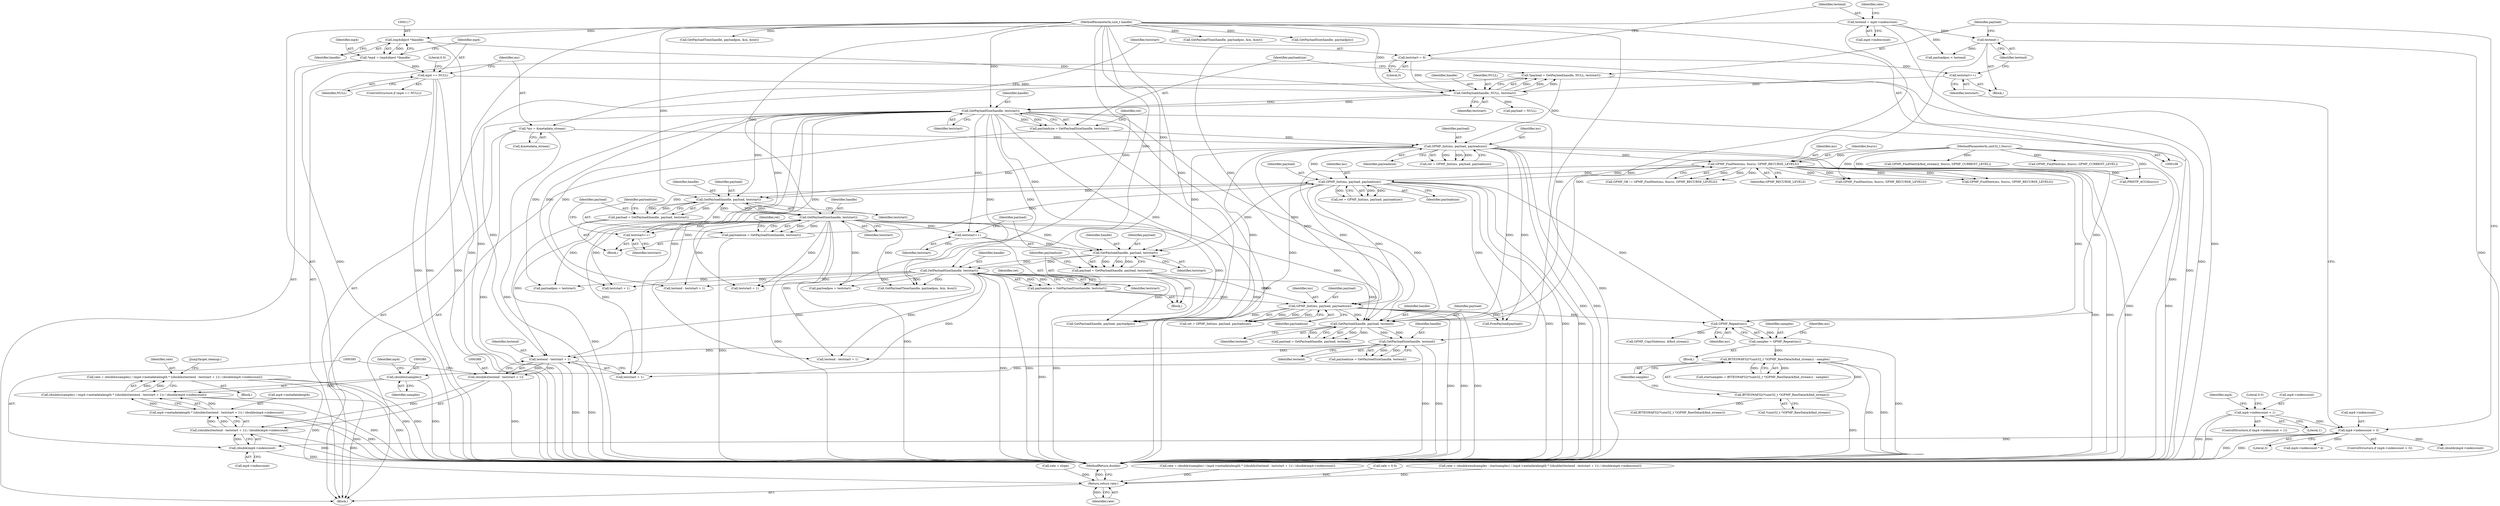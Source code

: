 digraph "1_gpmf-parser_341f12cd5b97ab419e53853ca00176457c9f1681_1@integer" {
"1000376" [label="(Call,rate = (double)(samples) / (mp4->metadatalength * ((double)(testend - teststart + 1)) / (double)mp4->indexcount))"];
"1000378" [label="(Call,(double)(samples) / (mp4->metadatalength * ((double)(testend - teststart + 1)) / (double)mp4->indexcount))"];
"1000379" [label="(Call,(double)(samples))"];
"1000289" [label="(Call,BYTESWAP32(*(uint32_t *)GPMF_RawData(&find_stream)) - samples)"];
"1000290" [label="(Call,BYTESWAP32(*(uint32_t *)GPMF_RawData(&find_stream)))"];
"1000264" [label="(Call,samples = GPMF_Repeat(ms))"];
"1000266" [label="(Call,GPMF_Repeat(ms))"];
"1000254" [label="(Call,GPMF_Init(ms, payload, payloadsize))"];
"1000180" [label="(Call,GPMF_Init(ms, payload, payloadsize))"];
"1000127" [label="(Call,*ms = &metadata_stream)"];
"1000165" [label="(Call,*payload = GetPayload(handle, NULL, teststart))"];
"1000167" [label="(Call,GetPayload(handle, NULL, teststart))"];
"1000116" [label="(Call,(mp4object *)handle)"];
"1000109" [label="(MethodParameterIn,size_t handle)"];
"1000120" [label="(Call,mp4 == NULL)"];
"1000114" [label="(Call,*mp4 = (mp4object *)handle)"];
"1000132" [label="(Call,teststart = 0)"];
"1000160" [label="(Call,teststart++)"];
"1000172" [label="(Call,payloadsize = GetPayloadSize(handle, teststart))"];
"1000174" [label="(Call,GetPayloadSize(handle, teststart))"];
"1000209" [label="(Call,GPMF_FindNext(ms, fourcc, GPMF_RECURSE_LEVELS))"];
"1000232" [label="(Call,GPMF_Init(ms, payload, payloadsize))"];
"1000219" [label="(Call,payload = GetPayload(handle, payload, teststart))"];
"1000221" [label="(Call,GetPayload(handle, payload, teststart))"];
"1000227" [label="(Call,GetPayloadSize(handle, teststart))"];
"1000217" [label="(Call,teststart++)"];
"1000225" [label="(Call,payloadsize = GetPayloadSize(handle, teststart))"];
"1000110" [label="(MethodParameterIn,uint32_t fourcc)"];
"1000241" [label="(Call,payload = GetPayload(handle, payload, teststart))"];
"1000243" [label="(Call,GetPayload(handle, payload, teststart))"];
"1000239" [label="(Call,teststart++)"];
"1000247" [label="(Call,payloadsize = GetPayloadSize(handle, teststart))"];
"1000249" [label="(Call,GetPayloadSize(handle, teststart))"];
"1000382" [label="(Call,mp4->metadatalength * ((double)(testend - teststart + 1)) / (double)mp4->indexcount)"];
"1000386" [label="(Call,((double)(testend - teststart + 1)) / (double)mp4->indexcount)"];
"1000387" [label="(Call,(double)(testend - teststart + 1))"];
"1000389" [label="(Call,testend - teststart + 1)"];
"1000306" [label="(Call,GetPayloadSize(handle, testend))"];
"1000300" [label="(Call,GetPayload(handle, payload, testend))"];
"1000162" [label="(Call,testend--)"];
"1000136" [label="(Call,testend = mp4->indexcount)"];
"1000394" [label="(Call,(double)mp4->indexcount)"];
"1000154" [label="(Call,mp4->indexcount > 3)"];
"1000146" [label="(Call,mp4->indexcount < 1)"];
"1000701" [label="(Return,return rate;)"];
"1000120" [label="(Call,mp4 == NULL)"];
"1000227" [label="(Call,GetPayloadSize(handle, teststart))"];
"1000307" [label="(Identifier,handle)"];
"1000365" [label="(Call,testend - teststart + 1)"];
"1000160" [label="(Call,teststart++)"];
"1000162" [label="(Call,testend--)"];
"1000287" [label="(Call,startsamples = BYTESWAP32(*(uint32_t *)GPMF_RawData(&find_stream)) - samples)"];
"1000129" [label="(Call,&metadata_stream)"];
"1000387" [label="(Call,(double)(testend - teststart + 1))"];
"1000156" [label="(Identifier,mp4)"];
"1000165" [label="(Call,*payload = GetPayload(handle, NULL, teststart))"];
"1000518" [label="(Call,GPMF_FindNext(ms, fourcc, GPMF_CURRENT_LEVEL))"];
"1000233" [label="(Identifier,ms)"];
"1000152" [label="(Literal,0.0)"];
"1000254" [label="(Call,GPMF_Init(ms, payload, payloadsize))"];
"1000302" [label="(Identifier,payload)"];
"1000532" [label="(Call,GetPayloadTime(handle, payloadpos, &in, &out))"];
"1000269" [label="(Call,GPMF_CopyState(ms, &find_stream))"];
"1000243" [label="(Call,GetPayload(handle, payload, teststart))"];
"1000300" [label="(Call,GetPayload(handle, payload, testend))"];
"1000212" [label="(Identifier,GPMF_RECURSE_LEVELS)"];
"1000210" [label="(Identifier,ms)"];
"1000223" [label="(Identifier,payload)"];
"1000218" [label="(Identifier,teststart)"];
"1000431" [label="(Call,mp4->indexcount * 4)"];
"1000159" [label="(Block,)"];
"1000242" [label="(Identifier,payload)"];
"1000262" [label="(Block,)"];
"1000255" [label="(Identifier,ms)"];
"1000377" [label="(Identifier,rate)"];
"1000390" [label="(Identifier,testend)"];
"1000297" [label="(Identifier,samples)"];
"1000454" [label="(Call,payloadpos < testend)"];
"1000221" [label="(Call,GetPayload(handle, payload, teststart))"];
"1000267" [label="(Identifier,ms)"];
"1000183" [label="(Identifier,payloadsize)"];
"1000301" [label="(Identifier,handle)"];
"1000138" [label="(Call,mp4->indexcount)"];
"1000225" [label="(Call,payloadsize = GetPayloadSize(handle, teststart))"];
"1000471" [label="(Call,GetPayloadSize(handle, payloadpos))"];
"1000154" [label="(Call,mp4->indexcount > 3)"];
"1000172" [label="(Call,payloadsize = GetPayloadSize(handle, teststart))"];
"1000382" [label="(Call,mp4->metadatalength * ((double)(testend - teststart + 1)) / (double)mp4->indexcount)"];
"1000244" [label="(Identifier,handle)"];
"1000251" [label="(Identifier,teststart)"];
"1000168" [label="(Identifier,handle)"];
"1000181" [label="(Identifier,ms)"];
"1000217" [label="(Call,teststart++)"];
"1000174" [label="(Call,GetPayloadSize(handle, teststart))"];
"1000248" [label="(Identifier,payloadsize)"];
"1000137" [label="(Identifier,testend)"];
"1000234" [label="(Identifier,payload)"];
"1000124" [label="(Literal,0.0)"];
"1000176" [label="(Identifier,teststart)"];
"1000147" [label="(Call,mp4->indexcount)"];
"1000146" [label="(Call,mp4->indexcount < 1)"];
"1000213" [label="(Block,)"];
"1000323" [label="(Call,GPMF_FindNext(ms, fourcc, GPMF_RECURSE_LEVELS))"];
"1000306" [label="(Call,GetPayloadSize(handle, testend))"];
"1000122" [label="(Identifier,NULL)"];
"1000666" [label="(Call,rate = (double)(samples) / (mp4->metadatalength * ((double)(testend - teststart + 1)) / (double)mp4->indexcount))"];
"1000224" [label="(Identifier,teststart)"];
"1000696" [label="(Call,FreePayload(payload))"];
"1000127" [label="(Call,*ms = &metadata_stream)"];
"1000241" [label="(Call,payload = GetPayload(handle, payload, teststart))"];
"1000175" [label="(Identifier,handle)"];
"1000178" [label="(Call,ret = GPMF_Init(ms, payload, payloadsize))"];
"1000304" [label="(Call,payloadsize = GetPayloadSize(handle, testend))"];
"1000266" [label="(Call,GPMF_Repeat(ms))"];
"1000270" [label="(Identifier,ms)"];
"1000228" [label="(Identifier,handle)"];
"1000170" [label="(Identifier,teststart)"];
"1000161" [label="(Identifier,teststart)"];
"1000367" [label="(Call,teststart + 1)"];
"1000143" [label="(Identifier,rate)"];
"1000115" [label="(Identifier,mp4)"];
"1000286" [label="(Block,)"];
"1000166" [label="(Identifier,payload)"];
"1000384" [label="(Identifier,mp4)"];
"1000128" [label="(Identifier,ms)"];
"1000173" [label="(Identifier,payloadsize)"];
"1000222" [label="(Identifier,handle)"];
"1000376" [label="(Call,rate = (double)(samples) / (mp4->metadatalength * ((double)(testend - teststart + 1)) / (double)mp4->indexcount))"];
"1000134" [label="(Literal,0)"];
"1000169" [label="(Identifier,NULL)"];
"1000240" [label="(Identifier,teststart)"];
"1000386" [label="(Call,((double)(testend - teststart + 1)) / (double)mp4->indexcount)"];
"1000235" [label="(Identifier,payloadsize)"];
"1000290" [label="(Call,BYTESWAP32(*(uint32_t *)GPMF_RawData(&find_stream)))"];
"1000488" [label="(Call,GPMF_FindNext(ms, fourcc, GPMF_RECURSE_LEVELS))"];
"1000150" [label="(Literal,1)"];
"1000109" [label="(MethodParameterIn,size_t handle)"];
"1000389" [label="(Call,testend - teststart + 1)"];
"1000265" [label="(Identifier,samples)"];
"1000252" [label="(Call,ret = GPMF_Init(ms, payload, payloadsize))"];
"1000289" [label="(Call,BYTESWAP32(*(uint32_t *)GPMF_RawData(&find_stream)) - samples)"];
"1000153" [label="(ControlStructure,if (mp4->indexcount > 3))"];
"1000394" [label="(Call,(double)mp4->indexcount)"];
"1000303" [label="(Identifier,testend)"];
"1000219" [label="(Call,payload = GetPayload(handle, payload, teststart))"];
"1000451" [label="(Call,payloadpos = teststart)"];
"1000370" [label="(Call,(double)mp4->indexcount)"];
"1000383" [label="(Call,mp4->metadatalength)"];
"1000698" [label="(Call,payload = NULL)"];
"1000229" [label="(Identifier,teststart)"];
"1000231" [label="(Identifier,ret)"];
"1000112" [label="(Block,)"];
"1000182" [label="(Identifier,payload)"];
"1000257" [label="(Identifier,payloadsize)"];
"1000343" [label="(Call,BYTESWAP32(*(uint32_t *)GPMF_RawData(&find_stream)))"];
"1000245" [label="(Identifier,payload)"];
"1000391" [label="(Call,teststart + 1)"];
"1000249" [label="(Call,GetPayloadSize(handle, teststart))"];
"1000132" [label="(Call,teststart = 0)"];
"1000179" [label="(Identifier,ret)"];
"1000702" [label="(Identifier,rate)"];
"1000298" [label="(Call,payload = GetPayload(handle, payload, testend))"];
"1000256" [label="(Identifier,payload)"];
"1000703" [label="(MethodReturn,double)"];
"1000209" [label="(Call,GPMF_FindNext(ms, fourcc, GPMF_RECURSE_LEVELS))"];
"1000226" [label="(Identifier,payloadsize)"];
"1000381" [label="(Identifier,samples)"];
"1000246" [label="(Identifier,teststart)"];
"1000145" [label="(ControlStructure,if (mp4->indexcount < 1))"];
"1000142" [label="(Call,rate = 0.0)"];
"1000207" [label="(Call,GPMF_OK != GPMF_FindNext(ms, fourcc, GPMF_RECURSE_LEVELS))"];
"1000465" [label="(Call,GetPayload(handle, payload, payloadpos))"];
"1000238" [label="(Block,)"];
"1000250" [label="(Identifier,handle)"];
"1000308" [label="(Identifier,testend)"];
"1000121" [label="(Identifier,mp4)"];
"1000591" [label="(Call,payloadpos = teststart)"];
"1000681" [label="(Call,teststart + 1)"];
"1000211" [label="(Identifier,fourcc)"];
"1000253" [label="(Identifier,ret)"];
"1000167" [label="(Call,GetPayload(handle, NULL, teststart))"];
"1000291" [label="(Call,*(uint32_t *)GPMF_RawData(&find_stream))"];
"1000602" [label="(Call,GetPayloadTime(handle, payloadpos, &in, &out))"];
"1000567" [label="(Call,GetPayloadTime(handle, payloadpos, &in, &out))"];
"1000180" [label="(Call,GPMF_Init(ms, payload, payloadsize))"];
"1000232" [label="(Call,GPMF_Init(ms, payload, payloadsize))"];
"1000118" [label="(Identifier,handle)"];
"1000119" [label="(ControlStructure,if (mp4 == NULL))"];
"1000396" [label="(Call,mp4->indexcount)"];
"1000114" [label="(Call,*mp4 = (mp4object *)handle)"];
"1000264" [label="(Call,samples = GPMF_Repeat(ms))"];
"1000163" [label="(Identifier,testend)"];
"1000136" [label="(Call,testend = mp4->indexcount)"];
"1000350" [label="(Call,rate = (double)(endsamples - startsamples) / (mp4->metadatalength * ((double)(testend - teststart + 1)) / (double)mp4->indexcount))"];
"1000661" [label="(Call,rate = slope)"];
"1000378" [label="(Call,(double)(samples) / (mp4->metadatalength * ((double)(testend - teststart + 1)) / (double)mp4->indexcount))"];
"1000379" [label="(Call,(double)(samples))"];
"1000247" [label="(Call,payloadsize = GetPayloadSize(handle, teststart))"];
"1000692" [label="(JumpTarget,cleanup:)"];
"1000116" [label="(Call,(mp4object *)handle)"];
"1000133" [label="(Identifier,teststart)"];
"1000158" [label="(Literal,3)"];
"1000220" [label="(Identifier,payload)"];
"1000155" [label="(Call,mp4->indexcount)"];
"1000501" [label="(Call,GPMF_FindNext(&find_stream2, fourcc, GPMF_CURRENT_LEVEL))"];
"1000701" [label="(Return,return rate;)"];
"1000230" [label="(Call,ret = GPMF_Init(ms, payload, payloadsize))"];
"1000679" [label="(Call,testend - teststart + 1)"];
"1000239" [label="(Call,teststart++)"];
"1000653" [label="(Call,PRINTF_4CC(fourcc))"];
"1000110" [label="(MethodParameterIn,uint32_t fourcc)"];
"1000376" -> "1000286"  [label="AST: "];
"1000376" -> "1000378"  [label="CFG: "];
"1000377" -> "1000376"  [label="AST: "];
"1000378" -> "1000376"  [label="AST: "];
"1000692" -> "1000376"  [label="CFG: "];
"1000376" -> "1000703"  [label="DDG: "];
"1000376" -> "1000703"  [label="DDG: "];
"1000378" -> "1000376"  [label="DDG: "];
"1000378" -> "1000376"  [label="DDG: "];
"1000376" -> "1000701"  [label="DDG: "];
"1000378" -> "1000382"  [label="CFG: "];
"1000379" -> "1000378"  [label="AST: "];
"1000382" -> "1000378"  [label="AST: "];
"1000378" -> "1000703"  [label="DDG: "];
"1000378" -> "1000703"  [label="DDG: "];
"1000379" -> "1000378"  [label="DDG: "];
"1000382" -> "1000378"  [label="DDG: "];
"1000382" -> "1000378"  [label="DDG: "];
"1000379" -> "1000381"  [label="CFG: "];
"1000380" -> "1000379"  [label="AST: "];
"1000381" -> "1000379"  [label="AST: "];
"1000384" -> "1000379"  [label="CFG: "];
"1000379" -> "1000703"  [label="DDG: "];
"1000289" -> "1000379"  [label="DDG: "];
"1000289" -> "1000287"  [label="AST: "];
"1000289" -> "1000297"  [label="CFG: "];
"1000290" -> "1000289"  [label="AST: "];
"1000297" -> "1000289"  [label="AST: "];
"1000287" -> "1000289"  [label="CFG: "];
"1000289" -> "1000703"  [label="DDG: "];
"1000289" -> "1000703"  [label="DDG: "];
"1000289" -> "1000287"  [label="DDG: "];
"1000289" -> "1000287"  [label="DDG: "];
"1000290" -> "1000289"  [label="DDG: "];
"1000264" -> "1000289"  [label="DDG: "];
"1000290" -> "1000291"  [label="CFG: "];
"1000291" -> "1000290"  [label="AST: "];
"1000297" -> "1000290"  [label="CFG: "];
"1000290" -> "1000703"  [label="DDG: "];
"1000290" -> "1000343"  [label="DDG: "];
"1000264" -> "1000262"  [label="AST: "];
"1000264" -> "1000266"  [label="CFG: "];
"1000265" -> "1000264"  [label="AST: "];
"1000266" -> "1000264"  [label="AST: "];
"1000270" -> "1000264"  [label="CFG: "];
"1000264" -> "1000703"  [label="DDG: "];
"1000266" -> "1000264"  [label="DDG: "];
"1000266" -> "1000267"  [label="CFG: "];
"1000267" -> "1000266"  [label="AST: "];
"1000254" -> "1000266"  [label="DDG: "];
"1000180" -> "1000266"  [label="DDG: "];
"1000209" -> "1000266"  [label="DDG: "];
"1000232" -> "1000266"  [label="DDG: "];
"1000266" -> "1000269"  [label="DDG: "];
"1000254" -> "1000252"  [label="AST: "];
"1000254" -> "1000257"  [label="CFG: "];
"1000255" -> "1000254"  [label="AST: "];
"1000256" -> "1000254"  [label="AST: "];
"1000257" -> "1000254"  [label="AST: "];
"1000252" -> "1000254"  [label="CFG: "];
"1000254" -> "1000703"  [label="DDG: "];
"1000254" -> "1000703"  [label="DDG: "];
"1000254" -> "1000703"  [label="DDG: "];
"1000254" -> "1000252"  [label="DDG: "];
"1000254" -> "1000252"  [label="DDG: "];
"1000254" -> "1000252"  [label="DDG: "];
"1000180" -> "1000254"  [label="DDG: "];
"1000209" -> "1000254"  [label="DDG: "];
"1000232" -> "1000254"  [label="DDG: "];
"1000241" -> "1000254"  [label="DDG: "];
"1000247" -> "1000254"  [label="DDG: "];
"1000254" -> "1000300"  [label="DDG: "];
"1000254" -> "1000465"  [label="DDG: "];
"1000254" -> "1000696"  [label="DDG: "];
"1000180" -> "1000178"  [label="AST: "];
"1000180" -> "1000183"  [label="CFG: "];
"1000181" -> "1000180"  [label="AST: "];
"1000182" -> "1000180"  [label="AST: "];
"1000183" -> "1000180"  [label="AST: "];
"1000178" -> "1000180"  [label="CFG: "];
"1000180" -> "1000703"  [label="DDG: "];
"1000180" -> "1000703"  [label="DDG: "];
"1000180" -> "1000703"  [label="DDG: "];
"1000180" -> "1000178"  [label="DDG: "];
"1000180" -> "1000178"  [label="DDG: "];
"1000180" -> "1000178"  [label="DDG: "];
"1000127" -> "1000180"  [label="DDG: "];
"1000165" -> "1000180"  [label="DDG: "];
"1000172" -> "1000180"  [label="DDG: "];
"1000180" -> "1000209"  [label="DDG: "];
"1000180" -> "1000221"  [label="DDG: "];
"1000180" -> "1000232"  [label="DDG: "];
"1000180" -> "1000243"  [label="DDG: "];
"1000180" -> "1000300"  [label="DDG: "];
"1000180" -> "1000465"  [label="DDG: "];
"1000180" -> "1000696"  [label="DDG: "];
"1000127" -> "1000112"  [label="AST: "];
"1000127" -> "1000129"  [label="CFG: "];
"1000128" -> "1000127"  [label="AST: "];
"1000129" -> "1000127"  [label="AST: "];
"1000133" -> "1000127"  [label="CFG: "];
"1000127" -> "1000703"  [label="DDG: "];
"1000127" -> "1000703"  [label="DDG: "];
"1000165" -> "1000112"  [label="AST: "];
"1000165" -> "1000167"  [label="CFG: "];
"1000166" -> "1000165"  [label="AST: "];
"1000167" -> "1000165"  [label="AST: "];
"1000173" -> "1000165"  [label="CFG: "];
"1000165" -> "1000703"  [label="DDG: "];
"1000167" -> "1000165"  [label="DDG: "];
"1000167" -> "1000165"  [label="DDG: "];
"1000167" -> "1000165"  [label="DDG: "];
"1000167" -> "1000170"  [label="CFG: "];
"1000168" -> "1000167"  [label="AST: "];
"1000169" -> "1000167"  [label="AST: "];
"1000170" -> "1000167"  [label="AST: "];
"1000167" -> "1000703"  [label="DDG: "];
"1000116" -> "1000167"  [label="DDG: "];
"1000109" -> "1000167"  [label="DDG: "];
"1000120" -> "1000167"  [label="DDG: "];
"1000132" -> "1000167"  [label="DDG: "];
"1000160" -> "1000167"  [label="DDG: "];
"1000167" -> "1000174"  [label="DDG: "];
"1000167" -> "1000174"  [label="DDG: "];
"1000167" -> "1000698"  [label="DDG: "];
"1000116" -> "1000114"  [label="AST: "];
"1000116" -> "1000118"  [label="CFG: "];
"1000117" -> "1000116"  [label="AST: "];
"1000118" -> "1000116"  [label="AST: "];
"1000114" -> "1000116"  [label="CFG: "];
"1000116" -> "1000703"  [label="DDG: "];
"1000116" -> "1000114"  [label="DDG: "];
"1000109" -> "1000116"  [label="DDG: "];
"1000109" -> "1000108"  [label="AST: "];
"1000109" -> "1000703"  [label="DDG: "];
"1000109" -> "1000174"  [label="DDG: "];
"1000109" -> "1000221"  [label="DDG: "];
"1000109" -> "1000227"  [label="DDG: "];
"1000109" -> "1000243"  [label="DDG: "];
"1000109" -> "1000249"  [label="DDG: "];
"1000109" -> "1000300"  [label="DDG: "];
"1000109" -> "1000306"  [label="DDG: "];
"1000109" -> "1000465"  [label="DDG: "];
"1000109" -> "1000471"  [label="DDG: "];
"1000109" -> "1000532"  [label="DDG: "];
"1000109" -> "1000567"  [label="DDG: "];
"1000109" -> "1000602"  [label="DDG: "];
"1000120" -> "1000119"  [label="AST: "];
"1000120" -> "1000122"  [label="CFG: "];
"1000121" -> "1000120"  [label="AST: "];
"1000122" -> "1000120"  [label="AST: "];
"1000124" -> "1000120"  [label="CFG: "];
"1000128" -> "1000120"  [label="CFG: "];
"1000120" -> "1000703"  [label="DDG: "];
"1000120" -> "1000703"  [label="DDG: "];
"1000120" -> "1000703"  [label="DDG: "];
"1000114" -> "1000120"  [label="DDG: "];
"1000114" -> "1000112"  [label="AST: "];
"1000115" -> "1000114"  [label="AST: "];
"1000121" -> "1000114"  [label="CFG: "];
"1000114" -> "1000703"  [label="DDG: "];
"1000132" -> "1000112"  [label="AST: "];
"1000132" -> "1000134"  [label="CFG: "];
"1000133" -> "1000132"  [label="AST: "];
"1000134" -> "1000132"  [label="AST: "];
"1000137" -> "1000132"  [label="CFG: "];
"1000132" -> "1000703"  [label="DDG: "];
"1000132" -> "1000160"  [label="DDG: "];
"1000160" -> "1000159"  [label="AST: "];
"1000160" -> "1000161"  [label="CFG: "];
"1000161" -> "1000160"  [label="AST: "];
"1000163" -> "1000160"  [label="CFG: "];
"1000172" -> "1000112"  [label="AST: "];
"1000172" -> "1000174"  [label="CFG: "];
"1000173" -> "1000172"  [label="AST: "];
"1000174" -> "1000172"  [label="AST: "];
"1000179" -> "1000172"  [label="CFG: "];
"1000172" -> "1000703"  [label="DDG: "];
"1000174" -> "1000172"  [label="DDG: "];
"1000174" -> "1000172"  [label="DDG: "];
"1000174" -> "1000176"  [label="CFG: "];
"1000175" -> "1000174"  [label="AST: "];
"1000176" -> "1000174"  [label="AST: "];
"1000174" -> "1000703"  [label="DDG: "];
"1000174" -> "1000703"  [label="DDG: "];
"1000174" -> "1000217"  [label="DDG: "];
"1000174" -> "1000221"  [label="DDG: "];
"1000174" -> "1000239"  [label="DDG: "];
"1000174" -> "1000243"  [label="DDG: "];
"1000174" -> "1000300"  [label="DDG: "];
"1000174" -> "1000365"  [label="DDG: "];
"1000174" -> "1000367"  [label="DDG: "];
"1000174" -> "1000389"  [label="DDG: "];
"1000174" -> "1000391"  [label="DDG: "];
"1000174" -> "1000451"  [label="DDG: "];
"1000174" -> "1000465"  [label="DDG: "];
"1000174" -> "1000591"  [label="DDG: "];
"1000174" -> "1000602"  [label="DDG: "];
"1000174" -> "1000679"  [label="DDG: "];
"1000174" -> "1000681"  [label="DDG: "];
"1000209" -> "1000207"  [label="AST: "];
"1000209" -> "1000212"  [label="CFG: "];
"1000210" -> "1000209"  [label="AST: "];
"1000211" -> "1000209"  [label="AST: "];
"1000212" -> "1000209"  [label="AST: "];
"1000207" -> "1000209"  [label="CFG: "];
"1000209" -> "1000703"  [label="DDG: "];
"1000209" -> "1000703"  [label="DDG: "];
"1000209" -> "1000703"  [label="DDG: "];
"1000209" -> "1000207"  [label="DDG: "];
"1000209" -> "1000207"  [label="DDG: "];
"1000209" -> "1000207"  [label="DDG: "];
"1000232" -> "1000209"  [label="DDG: "];
"1000110" -> "1000209"  [label="DDG: "];
"1000209" -> "1000232"  [label="DDG: "];
"1000209" -> "1000323"  [label="DDG: "];
"1000209" -> "1000323"  [label="DDG: "];
"1000209" -> "1000488"  [label="DDG: "];
"1000209" -> "1000488"  [label="DDG: "];
"1000209" -> "1000653"  [label="DDG: "];
"1000232" -> "1000230"  [label="AST: "];
"1000232" -> "1000235"  [label="CFG: "];
"1000233" -> "1000232"  [label="AST: "];
"1000234" -> "1000232"  [label="AST: "];
"1000235" -> "1000232"  [label="AST: "];
"1000230" -> "1000232"  [label="CFG: "];
"1000232" -> "1000703"  [label="DDG: "];
"1000232" -> "1000703"  [label="DDG: "];
"1000232" -> "1000703"  [label="DDG: "];
"1000232" -> "1000221"  [label="DDG: "];
"1000232" -> "1000230"  [label="DDG: "];
"1000232" -> "1000230"  [label="DDG: "];
"1000232" -> "1000230"  [label="DDG: "];
"1000219" -> "1000232"  [label="DDG: "];
"1000225" -> "1000232"  [label="DDG: "];
"1000232" -> "1000243"  [label="DDG: "];
"1000232" -> "1000300"  [label="DDG: "];
"1000232" -> "1000465"  [label="DDG: "];
"1000232" -> "1000696"  [label="DDG: "];
"1000219" -> "1000213"  [label="AST: "];
"1000219" -> "1000221"  [label="CFG: "];
"1000220" -> "1000219"  [label="AST: "];
"1000221" -> "1000219"  [label="AST: "];
"1000226" -> "1000219"  [label="CFG: "];
"1000219" -> "1000703"  [label="DDG: "];
"1000221" -> "1000219"  [label="DDG: "];
"1000221" -> "1000219"  [label="DDG: "];
"1000221" -> "1000219"  [label="DDG: "];
"1000221" -> "1000224"  [label="CFG: "];
"1000222" -> "1000221"  [label="AST: "];
"1000223" -> "1000221"  [label="AST: "];
"1000224" -> "1000221"  [label="AST: "];
"1000227" -> "1000221"  [label="DDG: "];
"1000217" -> "1000221"  [label="DDG: "];
"1000221" -> "1000227"  [label="DDG: "];
"1000221" -> "1000227"  [label="DDG: "];
"1000227" -> "1000225"  [label="AST: "];
"1000227" -> "1000229"  [label="CFG: "];
"1000228" -> "1000227"  [label="AST: "];
"1000229" -> "1000227"  [label="AST: "];
"1000225" -> "1000227"  [label="CFG: "];
"1000227" -> "1000703"  [label="DDG: "];
"1000227" -> "1000703"  [label="DDG: "];
"1000227" -> "1000217"  [label="DDG: "];
"1000227" -> "1000225"  [label="DDG: "];
"1000227" -> "1000225"  [label="DDG: "];
"1000227" -> "1000239"  [label="DDG: "];
"1000227" -> "1000243"  [label="DDG: "];
"1000227" -> "1000300"  [label="DDG: "];
"1000227" -> "1000365"  [label="DDG: "];
"1000227" -> "1000367"  [label="DDG: "];
"1000227" -> "1000389"  [label="DDG: "];
"1000227" -> "1000391"  [label="DDG: "];
"1000227" -> "1000451"  [label="DDG: "];
"1000227" -> "1000465"  [label="DDG: "];
"1000227" -> "1000591"  [label="DDG: "];
"1000227" -> "1000602"  [label="DDG: "];
"1000227" -> "1000679"  [label="DDG: "];
"1000227" -> "1000681"  [label="DDG: "];
"1000217" -> "1000213"  [label="AST: "];
"1000217" -> "1000218"  [label="CFG: "];
"1000218" -> "1000217"  [label="AST: "];
"1000220" -> "1000217"  [label="CFG: "];
"1000225" -> "1000213"  [label="AST: "];
"1000226" -> "1000225"  [label="AST: "];
"1000231" -> "1000225"  [label="CFG: "];
"1000225" -> "1000703"  [label="DDG: "];
"1000110" -> "1000108"  [label="AST: "];
"1000110" -> "1000703"  [label="DDG: "];
"1000110" -> "1000323"  [label="DDG: "];
"1000110" -> "1000488"  [label="DDG: "];
"1000110" -> "1000501"  [label="DDG: "];
"1000110" -> "1000518"  [label="DDG: "];
"1000110" -> "1000653"  [label="DDG: "];
"1000241" -> "1000238"  [label="AST: "];
"1000241" -> "1000243"  [label="CFG: "];
"1000242" -> "1000241"  [label="AST: "];
"1000243" -> "1000241"  [label="AST: "];
"1000248" -> "1000241"  [label="CFG: "];
"1000241" -> "1000703"  [label="DDG: "];
"1000243" -> "1000241"  [label="DDG: "];
"1000243" -> "1000241"  [label="DDG: "];
"1000243" -> "1000241"  [label="DDG: "];
"1000243" -> "1000246"  [label="CFG: "];
"1000244" -> "1000243"  [label="AST: "];
"1000245" -> "1000243"  [label="AST: "];
"1000246" -> "1000243"  [label="AST: "];
"1000239" -> "1000243"  [label="DDG: "];
"1000243" -> "1000249"  [label="DDG: "];
"1000243" -> "1000249"  [label="DDG: "];
"1000239" -> "1000238"  [label="AST: "];
"1000239" -> "1000240"  [label="CFG: "];
"1000240" -> "1000239"  [label="AST: "];
"1000242" -> "1000239"  [label="CFG: "];
"1000247" -> "1000238"  [label="AST: "];
"1000247" -> "1000249"  [label="CFG: "];
"1000248" -> "1000247"  [label="AST: "];
"1000249" -> "1000247"  [label="AST: "];
"1000253" -> "1000247"  [label="CFG: "];
"1000247" -> "1000703"  [label="DDG: "];
"1000249" -> "1000247"  [label="DDG: "];
"1000249" -> "1000247"  [label="DDG: "];
"1000249" -> "1000251"  [label="CFG: "];
"1000250" -> "1000249"  [label="AST: "];
"1000251" -> "1000249"  [label="AST: "];
"1000249" -> "1000703"  [label="DDG: "];
"1000249" -> "1000703"  [label="DDG: "];
"1000249" -> "1000300"  [label="DDG: "];
"1000249" -> "1000365"  [label="DDG: "];
"1000249" -> "1000367"  [label="DDG: "];
"1000249" -> "1000389"  [label="DDG: "];
"1000249" -> "1000391"  [label="DDG: "];
"1000249" -> "1000451"  [label="DDG: "];
"1000249" -> "1000465"  [label="DDG: "];
"1000249" -> "1000591"  [label="DDG: "];
"1000249" -> "1000602"  [label="DDG: "];
"1000249" -> "1000679"  [label="DDG: "];
"1000249" -> "1000681"  [label="DDG: "];
"1000382" -> "1000386"  [label="CFG: "];
"1000383" -> "1000382"  [label="AST: "];
"1000386" -> "1000382"  [label="AST: "];
"1000382" -> "1000703"  [label="DDG: "];
"1000382" -> "1000703"  [label="DDG: "];
"1000386" -> "1000382"  [label="DDG: "];
"1000386" -> "1000382"  [label="DDG: "];
"1000386" -> "1000394"  [label="CFG: "];
"1000387" -> "1000386"  [label="AST: "];
"1000394" -> "1000386"  [label="AST: "];
"1000386" -> "1000703"  [label="DDG: "];
"1000386" -> "1000703"  [label="DDG: "];
"1000387" -> "1000386"  [label="DDG: "];
"1000394" -> "1000386"  [label="DDG: "];
"1000387" -> "1000389"  [label="CFG: "];
"1000388" -> "1000387"  [label="AST: "];
"1000389" -> "1000387"  [label="AST: "];
"1000395" -> "1000387"  [label="CFG: "];
"1000387" -> "1000703"  [label="DDG: "];
"1000389" -> "1000387"  [label="DDG: "];
"1000389" -> "1000387"  [label="DDG: "];
"1000389" -> "1000391"  [label="CFG: "];
"1000390" -> "1000389"  [label="AST: "];
"1000391" -> "1000389"  [label="AST: "];
"1000389" -> "1000703"  [label="DDG: "];
"1000389" -> "1000703"  [label="DDG: "];
"1000306" -> "1000389"  [label="DDG: "];
"1000306" -> "1000304"  [label="AST: "];
"1000306" -> "1000308"  [label="CFG: "];
"1000307" -> "1000306"  [label="AST: "];
"1000308" -> "1000306"  [label="AST: "];
"1000304" -> "1000306"  [label="CFG: "];
"1000306" -> "1000703"  [label="DDG: "];
"1000306" -> "1000703"  [label="DDG: "];
"1000306" -> "1000304"  [label="DDG: "];
"1000306" -> "1000304"  [label="DDG: "];
"1000300" -> "1000306"  [label="DDG: "];
"1000300" -> "1000306"  [label="DDG: "];
"1000306" -> "1000365"  [label="DDG: "];
"1000300" -> "1000298"  [label="AST: "];
"1000300" -> "1000303"  [label="CFG: "];
"1000301" -> "1000300"  [label="AST: "];
"1000302" -> "1000300"  [label="AST: "];
"1000303" -> "1000300"  [label="AST: "];
"1000298" -> "1000300"  [label="CFG: "];
"1000300" -> "1000298"  [label="DDG: "];
"1000300" -> "1000298"  [label="DDG: "];
"1000300" -> "1000298"  [label="DDG: "];
"1000162" -> "1000300"  [label="DDG: "];
"1000136" -> "1000300"  [label="DDG: "];
"1000162" -> "1000159"  [label="AST: "];
"1000162" -> "1000163"  [label="CFG: "];
"1000163" -> "1000162"  [label="AST: "];
"1000166" -> "1000162"  [label="CFG: "];
"1000162" -> "1000703"  [label="DDG: "];
"1000136" -> "1000162"  [label="DDG: "];
"1000162" -> "1000454"  [label="DDG: "];
"1000136" -> "1000112"  [label="AST: "];
"1000136" -> "1000138"  [label="CFG: "];
"1000137" -> "1000136"  [label="AST: "];
"1000138" -> "1000136"  [label="AST: "];
"1000143" -> "1000136"  [label="CFG: "];
"1000136" -> "1000703"  [label="DDG: "];
"1000136" -> "1000454"  [label="DDG: "];
"1000394" -> "1000396"  [label="CFG: "];
"1000395" -> "1000394"  [label="AST: "];
"1000396" -> "1000394"  [label="AST: "];
"1000394" -> "1000703"  [label="DDG: "];
"1000154" -> "1000394"  [label="DDG: "];
"1000154" -> "1000153"  [label="AST: "];
"1000154" -> "1000158"  [label="CFG: "];
"1000155" -> "1000154"  [label="AST: "];
"1000158" -> "1000154"  [label="AST: "];
"1000161" -> "1000154"  [label="CFG: "];
"1000166" -> "1000154"  [label="CFG: "];
"1000154" -> "1000703"  [label="DDG: "];
"1000154" -> "1000703"  [label="DDG: "];
"1000146" -> "1000154"  [label="DDG: "];
"1000154" -> "1000370"  [label="DDG: "];
"1000154" -> "1000431"  [label="DDG: "];
"1000146" -> "1000145"  [label="AST: "];
"1000146" -> "1000150"  [label="CFG: "];
"1000147" -> "1000146"  [label="AST: "];
"1000150" -> "1000146"  [label="AST: "];
"1000152" -> "1000146"  [label="CFG: "];
"1000156" -> "1000146"  [label="CFG: "];
"1000146" -> "1000703"  [label="DDG: "];
"1000146" -> "1000703"  [label="DDG: "];
"1000701" -> "1000112"  [label="AST: "];
"1000701" -> "1000702"  [label="CFG: "];
"1000702" -> "1000701"  [label="AST: "];
"1000703" -> "1000701"  [label="CFG: "];
"1000701" -> "1000703"  [label="DDG: "];
"1000702" -> "1000701"  [label="DDG: "];
"1000350" -> "1000701"  [label="DDG: "];
"1000661" -> "1000701"  [label="DDG: "];
"1000142" -> "1000701"  [label="DDG: "];
"1000666" -> "1000701"  [label="DDG: "];
}

